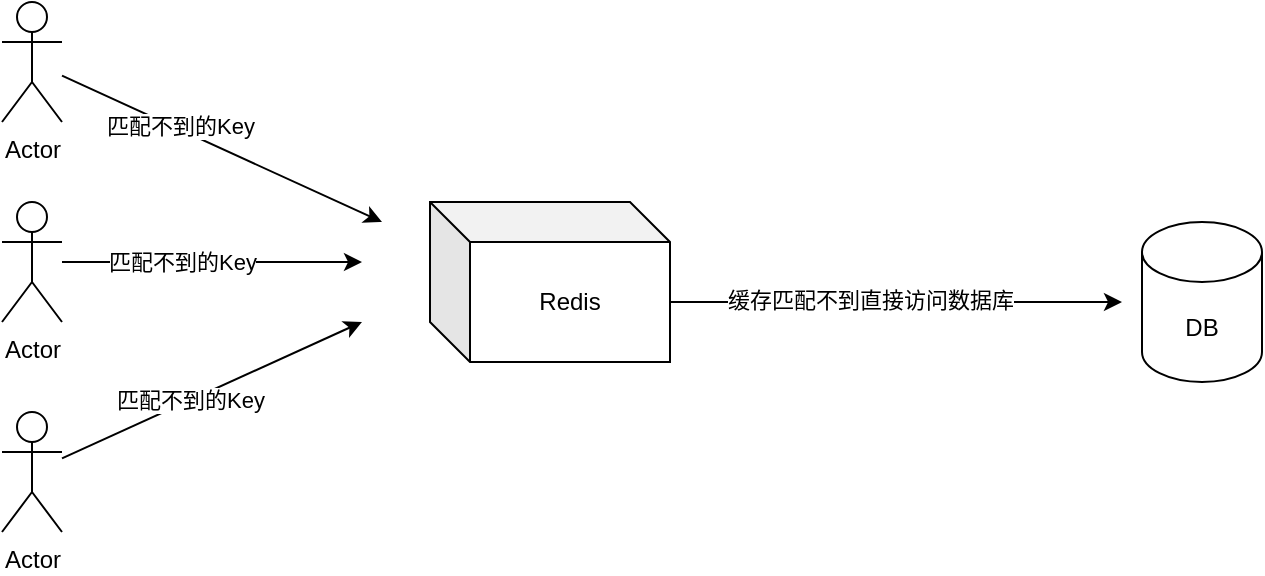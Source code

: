 <mxfile version="21.6.1" type="github" pages="2">
  <diagram name="缓存穿透" id="NYeGkVjz_iJQMs_fjLAV">
    <mxGraphModel dx="2074" dy="1116" grid="1" gridSize="10" guides="1" tooltips="1" connect="1" arrows="1" fold="1" page="1" pageScale="1" pageWidth="827" pageHeight="1169" math="0" shadow="0">
      <root>
        <mxCell id="0" />
        <mxCell id="1" parent="0" />
        <mxCell id="IJ4MwXWZd-iRa8kyLuOU-1" value="Actor" style="shape=umlActor;verticalLabelPosition=bottom;verticalAlign=top;html=1;" vertex="1" parent="1">
          <mxGeometry x="80" y="270" width="30" height="60" as="geometry" />
        </mxCell>
        <mxCell id="IJ4MwXWZd-iRa8kyLuOU-2" value="Actor" style="shape=umlActor;verticalLabelPosition=bottom;verticalAlign=top;html=1;" vertex="1" parent="1">
          <mxGeometry x="80" y="370" width="30" height="60" as="geometry" />
        </mxCell>
        <mxCell id="IJ4MwXWZd-iRa8kyLuOU-3" value="Actor" style="shape=umlActor;verticalLabelPosition=bottom;verticalAlign=top;html=1;" vertex="1" parent="1">
          <mxGeometry x="80" y="475" width="30" height="60" as="geometry" />
        </mxCell>
        <mxCell id="IJ4MwXWZd-iRa8kyLuOU-5" value="" style="endArrow=classic;html=1;rounded=0;" edge="1" parent="1" source="IJ4MwXWZd-iRa8kyLuOU-1">
          <mxGeometry width="50" height="50" relative="1" as="geometry">
            <mxPoint x="550" y="590" as="sourcePoint" />
            <mxPoint x="270" y="380" as="targetPoint" />
          </mxGeometry>
        </mxCell>
        <mxCell id="IJ4MwXWZd-iRa8kyLuOU-9" value="匹配不到的Key" style="edgeLabel;html=1;align=center;verticalAlign=middle;resizable=0;points=[];" vertex="1" connectable="0" parent="IJ4MwXWZd-iRa8kyLuOU-5">
          <mxGeometry x="-0.29" y="1" relative="1" as="geometry">
            <mxPoint x="1" as="offset" />
          </mxGeometry>
        </mxCell>
        <mxCell id="IJ4MwXWZd-iRa8kyLuOU-6" value="Redis" style="shape=cube;whiteSpace=wrap;html=1;boundedLbl=1;backgroundOutline=1;darkOpacity=0.05;darkOpacity2=0.1;" vertex="1" parent="1">
          <mxGeometry x="294" y="370" width="120" height="80" as="geometry" />
        </mxCell>
        <mxCell id="IJ4MwXWZd-iRa8kyLuOU-7" value="" style="endArrow=classic;html=1;rounded=0;" edge="1" parent="1" source="IJ4MwXWZd-iRa8kyLuOU-2">
          <mxGeometry width="50" height="50" relative="1" as="geometry">
            <mxPoint x="550" y="590" as="sourcePoint" />
            <mxPoint x="260" y="400" as="targetPoint" />
          </mxGeometry>
        </mxCell>
        <mxCell id="IJ4MwXWZd-iRa8kyLuOU-10" value="匹配不到的Key" style="edgeLabel;html=1;align=center;verticalAlign=middle;resizable=0;points=[];" vertex="1" connectable="0" parent="IJ4MwXWZd-iRa8kyLuOU-7">
          <mxGeometry x="-0.209" relative="1" as="geometry">
            <mxPoint as="offset" />
          </mxGeometry>
        </mxCell>
        <mxCell id="IJ4MwXWZd-iRa8kyLuOU-8" value="" style="endArrow=classic;html=1;rounded=0;" edge="1" parent="1" source="IJ4MwXWZd-iRa8kyLuOU-3">
          <mxGeometry width="50" height="50" relative="1" as="geometry">
            <mxPoint x="550" y="590" as="sourcePoint" />
            <mxPoint x="260" y="430" as="targetPoint" />
          </mxGeometry>
        </mxCell>
        <mxCell id="IJ4MwXWZd-iRa8kyLuOU-11" value="匹配不到的Key" style="edgeLabel;html=1;align=center;verticalAlign=middle;resizable=0;points=[];" vertex="1" connectable="0" parent="IJ4MwXWZd-iRa8kyLuOU-8">
          <mxGeometry x="-0.152" y="1" relative="1" as="geometry">
            <mxPoint as="offset" />
          </mxGeometry>
        </mxCell>
        <mxCell id="IJ4MwXWZd-iRa8kyLuOU-12" value="" style="endArrow=classic;html=1;rounded=0;exitX=0;exitY=0;exitDx=120;exitDy=50;exitPerimeter=0;" edge="1" parent="1" source="IJ4MwXWZd-iRa8kyLuOU-6">
          <mxGeometry width="50" height="50" relative="1" as="geometry">
            <mxPoint x="550" y="590" as="sourcePoint" />
            <mxPoint x="640" y="420" as="targetPoint" />
          </mxGeometry>
        </mxCell>
        <mxCell id="IJ4MwXWZd-iRa8kyLuOU-14" value="缓存匹配不到直接访问数据库" style="edgeLabel;html=1;align=center;verticalAlign=middle;resizable=0;points=[];" vertex="1" connectable="0" parent="IJ4MwXWZd-iRa8kyLuOU-12">
          <mxGeometry x="-0.121" y="1" relative="1" as="geometry">
            <mxPoint as="offset" />
          </mxGeometry>
        </mxCell>
        <mxCell id="IJ4MwXWZd-iRa8kyLuOU-13" value="DB" style="shape=cylinder3;whiteSpace=wrap;html=1;boundedLbl=1;backgroundOutline=1;size=15;" vertex="1" parent="1">
          <mxGeometry x="650" y="380" width="60" height="80" as="geometry" />
        </mxCell>
      </root>
    </mxGraphModel>
  </diagram>
  <diagram id="9xiJIsHl5YM_eRyAVVOP" name="布隆过滤器-缓存穿透">
    <mxGraphModel dx="2074" dy="1116" grid="1" gridSize="10" guides="1" tooltips="1" connect="1" arrows="1" fold="1" page="1" pageScale="1" pageWidth="827" pageHeight="1169" math="0" shadow="0">
      <root>
        <mxCell id="0" />
        <mxCell id="1" parent="0" />
        <mxCell id="O5AO6i8DZXNgm2ZRtIz9-1" value="Actor" style="shape=umlActor;verticalLabelPosition=bottom;verticalAlign=top;html=1;" vertex="1" parent="1">
          <mxGeometry x="80" y="270" width="30" height="60" as="geometry" />
        </mxCell>
        <mxCell id="O5AO6i8DZXNgm2ZRtIz9-2" value="Actor" style="shape=umlActor;verticalLabelPosition=bottom;verticalAlign=top;html=1;" vertex="1" parent="1">
          <mxGeometry x="80" y="370" width="30" height="60" as="geometry" />
        </mxCell>
        <mxCell id="O5AO6i8DZXNgm2ZRtIz9-3" value="Actor" style="shape=umlActor;verticalLabelPosition=bottom;verticalAlign=top;html=1;" vertex="1" parent="1">
          <mxGeometry x="80" y="475" width="30" height="60" as="geometry" />
        </mxCell>
        <mxCell id="O5AO6i8DZXNgm2ZRtIz9-4" value="" style="endArrow=classic;html=1;rounded=0;" edge="1" parent="1" source="O5AO6i8DZXNgm2ZRtIz9-1">
          <mxGeometry width="50" height="50" relative="1" as="geometry">
            <mxPoint x="550" y="590" as="sourcePoint" />
            <mxPoint x="270" y="380" as="targetPoint" />
          </mxGeometry>
        </mxCell>
        <mxCell id="O5AO6i8DZXNgm2ZRtIz9-5" value="匹配不到的Key" style="edgeLabel;html=1;align=center;verticalAlign=middle;resizable=0;points=[];" vertex="1" connectable="0" parent="O5AO6i8DZXNgm2ZRtIz9-4">
          <mxGeometry x="-0.29" y="1" relative="1" as="geometry">
            <mxPoint x="1" as="offset" />
          </mxGeometry>
        </mxCell>
        <mxCell id="O5AO6i8DZXNgm2ZRtIz9-6" value="Redis" style="shape=cube;whiteSpace=wrap;html=1;boundedLbl=1;backgroundOutline=1;darkOpacity=0.05;darkOpacity2=0.1;" vertex="1" parent="1">
          <mxGeometry x="540" y="345" width="120" height="80" as="geometry" />
        </mxCell>
        <mxCell id="O5AO6i8DZXNgm2ZRtIz9-7" value="" style="endArrow=classic;html=1;rounded=0;" edge="1" parent="1" source="O5AO6i8DZXNgm2ZRtIz9-2">
          <mxGeometry width="50" height="50" relative="1" as="geometry">
            <mxPoint x="550" y="590" as="sourcePoint" />
            <mxPoint x="260" y="400" as="targetPoint" />
          </mxGeometry>
        </mxCell>
        <mxCell id="O5AO6i8DZXNgm2ZRtIz9-8" value="匹配不到的Key" style="edgeLabel;html=1;align=center;verticalAlign=middle;resizable=0;points=[];" vertex="1" connectable="0" parent="O5AO6i8DZXNgm2ZRtIz9-7">
          <mxGeometry x="-0.209" relative="1" as="geometry">
            <mxPoint as="offset" />
          </mxGeometry>
        </mxCell>
        <mxCell id="O5AO6i8DZXNgm2ZRtIz9-9" value="" style="endArrow=classic;html=1;rounded=0;" edge="1" parent="1" source="O5AO6i8DZXNgm2ZRtIz9-3">
          <mxGeometry width="50" height="50" relative="1" as="geometry">
            <mxPoint x="550" y="590" as="sourcePoint" />
            <mxPoint x="260" y="430" as="targetPoint" />
          </mxGeometry>
        </mxCell>
        <mxCell id="O5AO6i8DZXNgm2ZRtIz9-10" value="匹配不到的Key" style="edgeLabel;html=1;align=center;verticalAlign=middle;resizable=0;points=[];" vertex="1" connectable="0" parent="O5AO6i8DZXNgm2ZRtIz9-9">
          <mxGeometry x="-0.152" y="1" relative="1" as="geometry">
            <mxPoint as="offset" />
          </mxGeometry>
        </mxCell>
        <mxCell id="O5AO6i8DZXNgm2ZRtIz9-11" value="" style="endArrow=classic;html=1;rounded=0;exitX=0;exitY=0;exitDx=120;exitDy=50;exitPerimeter=0;" edge="1" parent="1" source="O5AO6i8DZXNgm2ZRtIz9-6">
          <mxGeometry width="50" height="50" relative="1" as="geometry">
            <mxPoint x="796" y="565" as="sourcePoint" />
            <mxPoint x="886" y="395" as="targetPoint" />
          </mxGeometry>
        </mxCell>
        <mxCell id="O5AO6i8DZXNgm2ZRtIz9-12" value="缓存匹配不到直接访问数据库" style="edgeLabel;html=1;align=center;verticalAlign=middle;resizable=0;points=[];" vertex="1" connectable="0" parent="O5AO6i8DZXNgm2ZRtIz9-11">
          <mxGeometry x="-0.121" y="1" relative="1" as="geometry">
            <mxPoint as="offset" />
          </mxGeometry>
        </mxCell>
        <mxCell id="O5AO6i8DZXNgm2ZRtIz9-13" value="DB" style="shape=cylinder3;whiteSpace=wrap;html=1;boundedLbl=1;backgroundOutline=1;size=15;" vertex="1" parent="1">
          <mxGeometry x="896" y="355" width="60" height="80" as="geometry" />
        </mxCell>
        <mxCell id="O5AO6i8DZXNgm2ZRtIz9-16" value="布隆过滤器" style="swimlane;horizontal=0;whiteSpace=wrap;html=1;" vertex="1" parent="1">
          <mxGeometry x="300" y="180" width="90" height="420" as="geometry" />
        </mxCell>
        <mxCell id="O5AO6i8DZXNgm2ZRtIz9-19" value="匹配请求中的key是否存在，如果不存在直接返回" style="text;html=1;align=center;verticalAlign=middle;resizable=0;points=[];autosize=1;strokeColor=none;fillColor=none;rotation=-90;" vertex="1" parent="O5AO6i8DZXNgm2ZRtIz9-16">
          <mxGeometry x="-95" y="190" width="280" height="30" as="geometry" />
        </mxCell>
        <mxCell id="O5AO6i8DZXNgm2ZRtIz9-21" value="" style="shape=flexArrow;endArrow=classic;html=1;rounded=0;" edge="1" parent="1">
          <mxGeometry width="50" height="50" relative="1" as="geometry">
            <mxPoint x="370" y="640" as="sourcePoint" />
            <mxPoint x="230" y="640" as="targetPoint" />
          </mxGeometry>
        </mxCell>
        <mxCell id="O5AO6i8DZXNgm2ZRtIz9-22" value="key不存在直接返回" style="text;html=1;align=center;verticalAlign=middle;resizable=0;points=[];autosize=1;strokeColor=none;fillColor=none;" vertex="1" parent="1">
          <mxGeometry x="245" y="608" width="130" height="30" as="geometry" />
        </mxCell>
        <mxCell id="O5AO6i8DZXNgm2ZRtIz9-23" value="" style="endArrow=classic;html=1;rounded=0;exitX=1;exitY=0.5;exitDx=0;exitDy=0;" edge="1" parent="1" source="O5AO6i8DZXNgm2ZRtIz9-16">
          <mxGeometry width="50" height="50" relative="1" as="geometry">
            <mxPoint x="390" y="590" as="sourcePoint" />
            <mxPoint x="530" y="390" as="targetPoint" />
          </mxGeometry>
        </mxCell>
      </root>
    </mxGraphModel>
  </diagram>
</mxfile>
